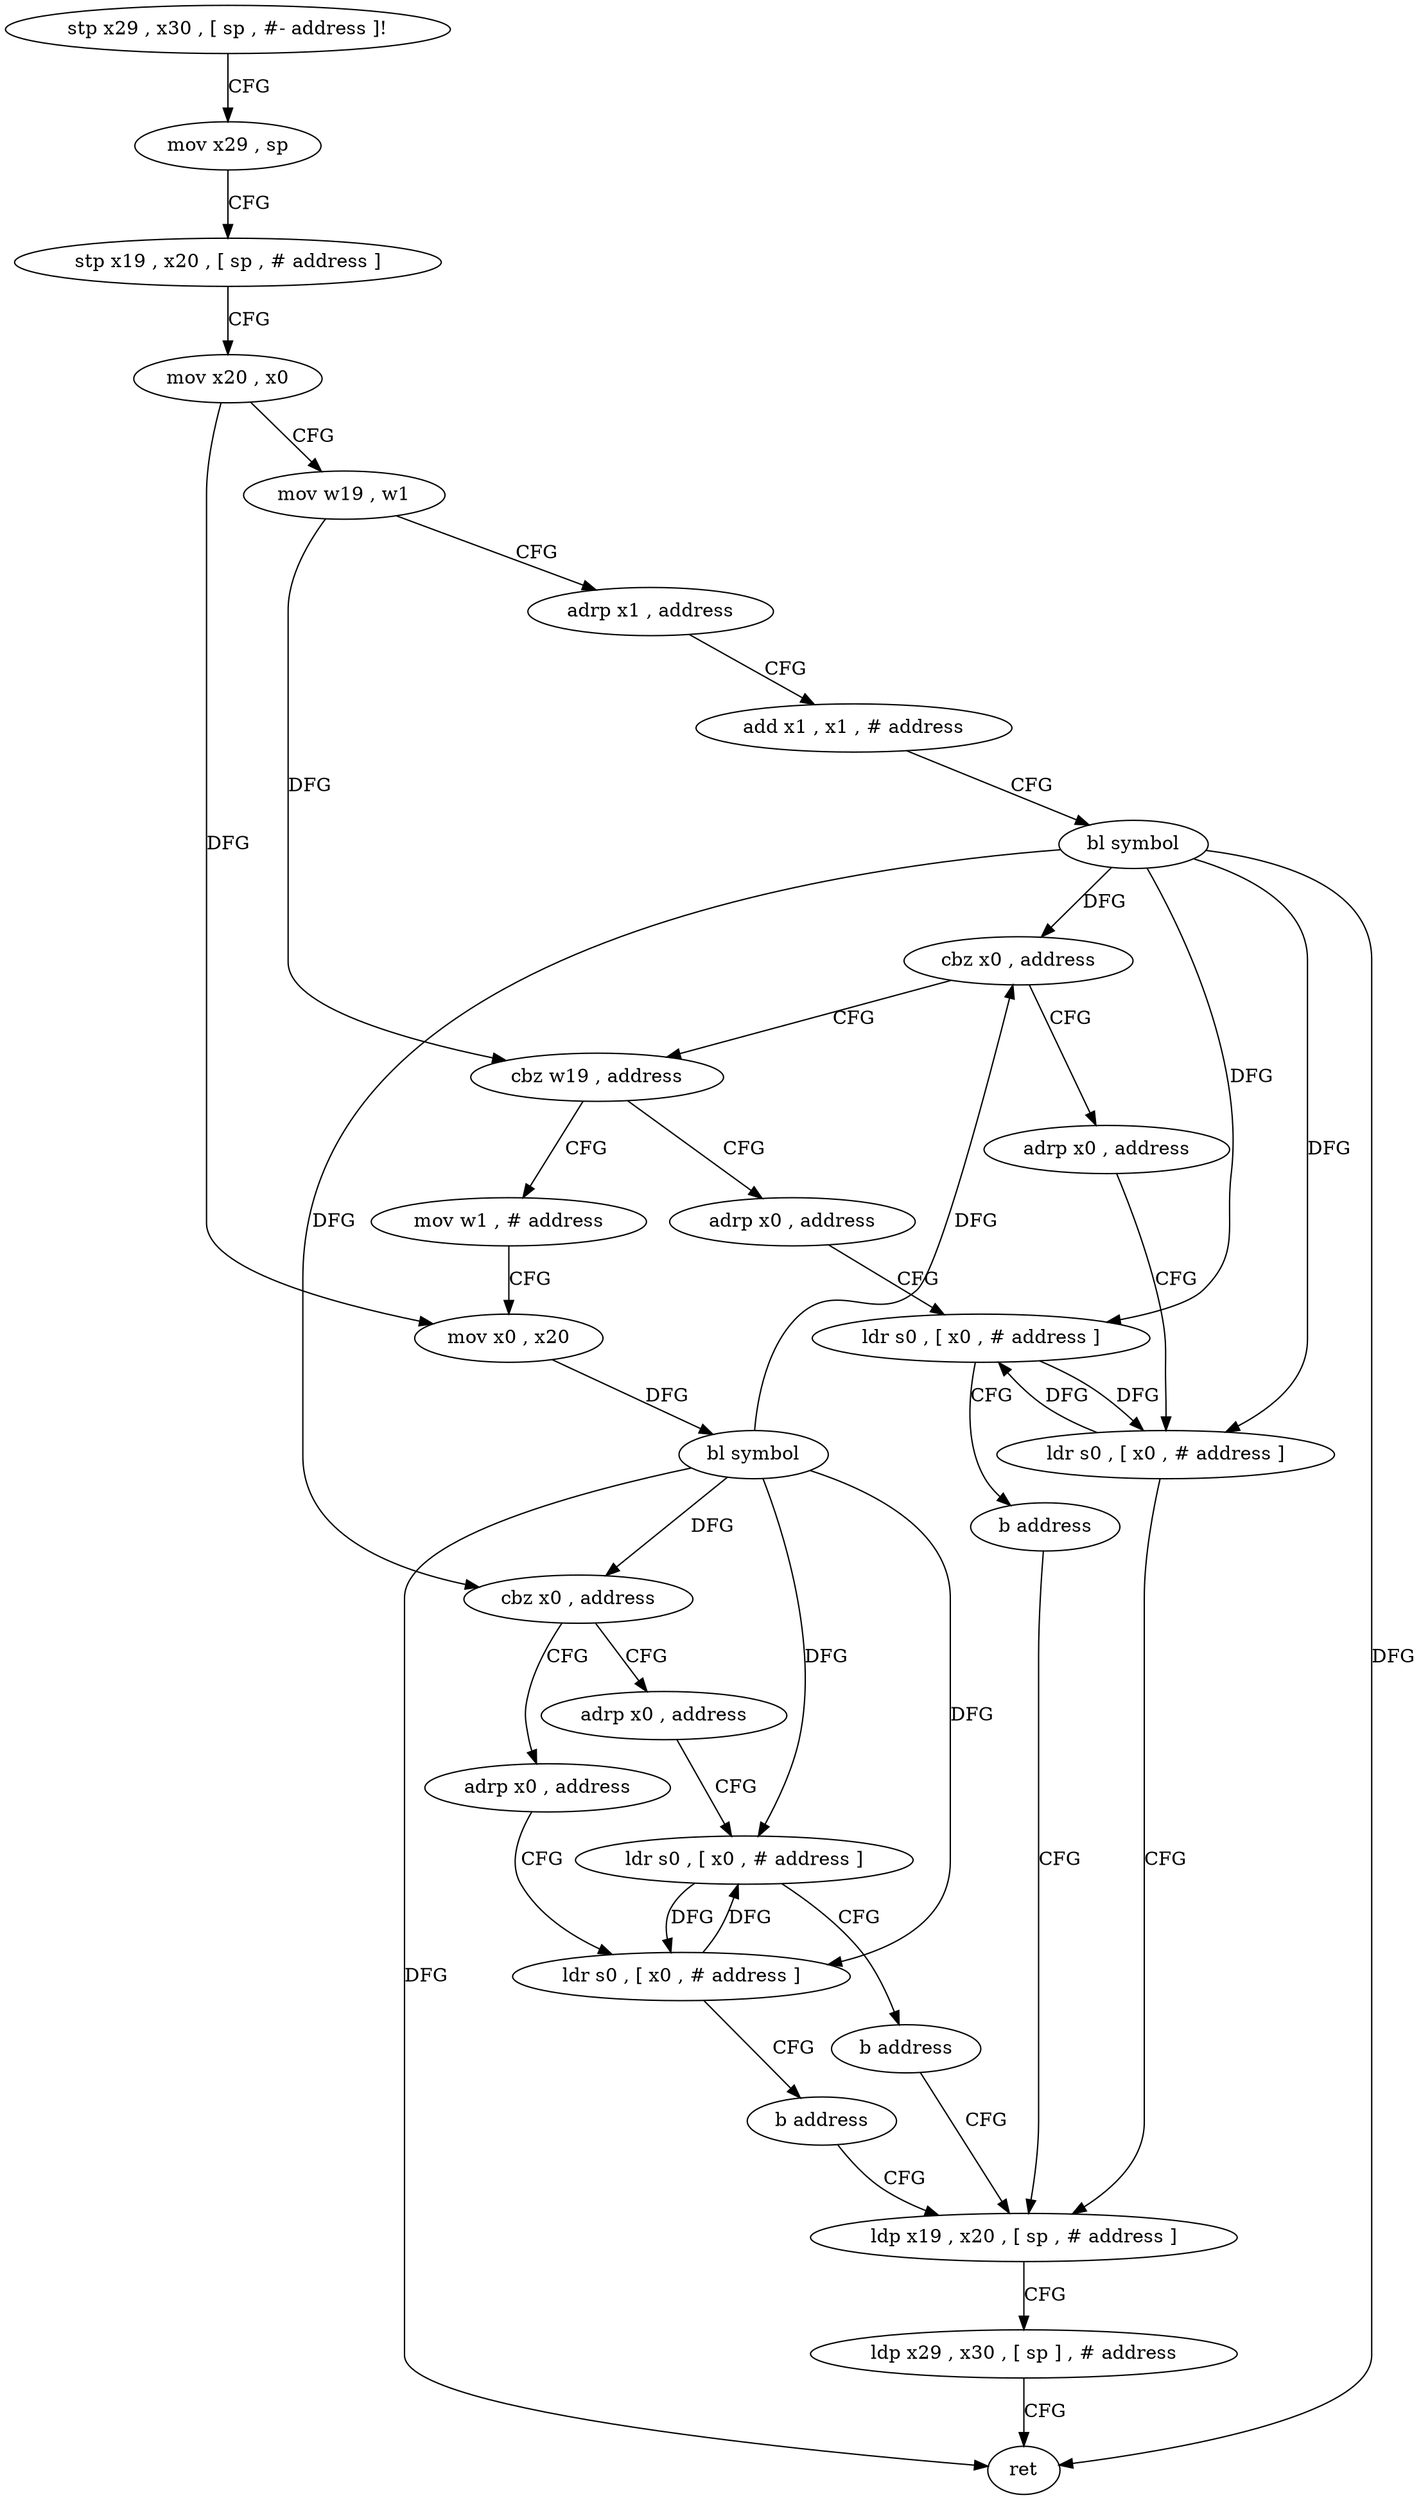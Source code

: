 digraph "func" {
"4246412" [label = "stp x29 , x30 , [ sp , #- address ]!" ]
"4246416" [label = "mov x29 , sp" ]
"4246420" [label = "stp x19 , x20 , [ sp , # address ]" ]
"4246424" [label = "mov x20 , x0" ]
"4246428" [label = "mov w19 , w1" ]
"4246432" [label = "adrp x1 , address" ]
"4246436" [label = "add x1 , x1 , # address" ]
"4246440" [label = "bl symbol" ]
"4246444" [label = "cbz x0 , address" ]
"4246468" [label = "cbz w19 , address" ]
"4246448" [label = "adrp x0 , address" ]
"4246500" [label = "adrp x0 , address" ]
"4246472" [label = "mov w1 , # address" ]
"4246452" [label = "ldr s0 , [ x0 , # address ]" ]
"4246456" [label = "ldp x19 , x20 , [ sp , # address ]" ]
"4246504" [label = "ldr s0 , [ x0 , # address ]" ]
"4246508" [label = "b address" ]
"4246476" [label = "mov x0 , x20" ]
"4246480" [label = "bl symbol" ]
"4246484" [label = "cbz x0 , address" ]
"4246512" [label = "adrp x0 , address" ]
"4246488" [label = "adrp x0 , address" ]
"4246460" [label = "ldp x29 , x30 , [ sp ] , # address" ]
"4246464" [label = "ret" ]
"4246516" [label = "ldr s0 , [ x0 , # address ]" ]
"4246520" [label = "b address" ]
"4246492" [label = "ldr s0 , [ x0 , # address ]" ]
"4246496" [label = "b address" ]
"4246412" -> "4246416" [ label = "CFG" ]
"4246416" -> "4246420" [ label = "CFG" ]
"4246420" -> "4246424" [ label = "CFG" ]
"4246424" -> "4246428" [ label = "CFG" ]
"4246424" -> "4246476" [ label = "DFG" ]
"4246428" -> "4246432" [ label = "CFG" ]
"4246428" -> "4246468" [ label = "DFG" ]
"4246432" -> "4246436" [ label = "CFG" ]
"4246436" -> "4246440" [ label = "CFG" ]
"4246440" -> "4246444" [ label = "DFG" ]
"4246440" -> "4246484" [ label = "DFG" ]
"4246440" -> "4246464" [ label = "DFG" ]
"4246440" -> "4246452" [ label = "DFG" ]
"4246440" -> "4246504" [ label = "DFG" ]
"4246444" -> "4246468" [ label = "CFG" ]
"4246444" -> "4246448" [ label = "CFG" ]
"4246468" -> "4246500" [ label = "CFG" ]
"4246468" -> "4246472" [ label = "CFG" ]
"4246448" -> "4246452" [ label = "CFG" ]
"4246500" -> "4246504" [ label = "CFG" ]
"4246472" -> "4246476" [ label = "CFG" ]
"4246452" -> "4246456" [ label = "CFG" ]
"4246452" -> "4246504" [ label = "DFG" ]
"4246456" -> "4246460" [ label = "CFG" ]
"4246504" -> "4246508" [ label = "CFG" ]
"4246504" -> "4246452" [ label = "DFG" ]
"4246508" -> "4246456" [ label = "CFG" ]
"4246476" -> "4246480" [ label = "DFG" ]
"4246480" -> "4246484" [ label = "DFG" ]
"4246480" -> "4246444" [ label = "DFG" ]
"4246480" -> "4246464" [ label = "DFG" ]
"4246480" -> "4246516" [ label = "DFG" ]
"4246480" -> "4246492" [ label = "DFG" ]
"4246484" -> "4246512" [ label = "CFG" ]
"4246484" -> "4246488" [ label = "CFG" ]
"4246512" -> "4246516" [ label = "CFG" ]
"4246488" -> "4246492" [ label = "CFG" ]
"4246460" -> "4246464" [ label = "CFG" ]
"4246516" -> "4246520" [ label = "CFG" ]
"4246516" -> "4246492" [ label = "DFG" ]
"4246520" -> "4246456" [ label = "CFG" ]
"4246492" -> "4246496" [ label = "CFG" ]
"4246492" -> "4246516" [ label = "DFG" ]
"4246496" -> "4246456" [ label = "CFG" ]
}
